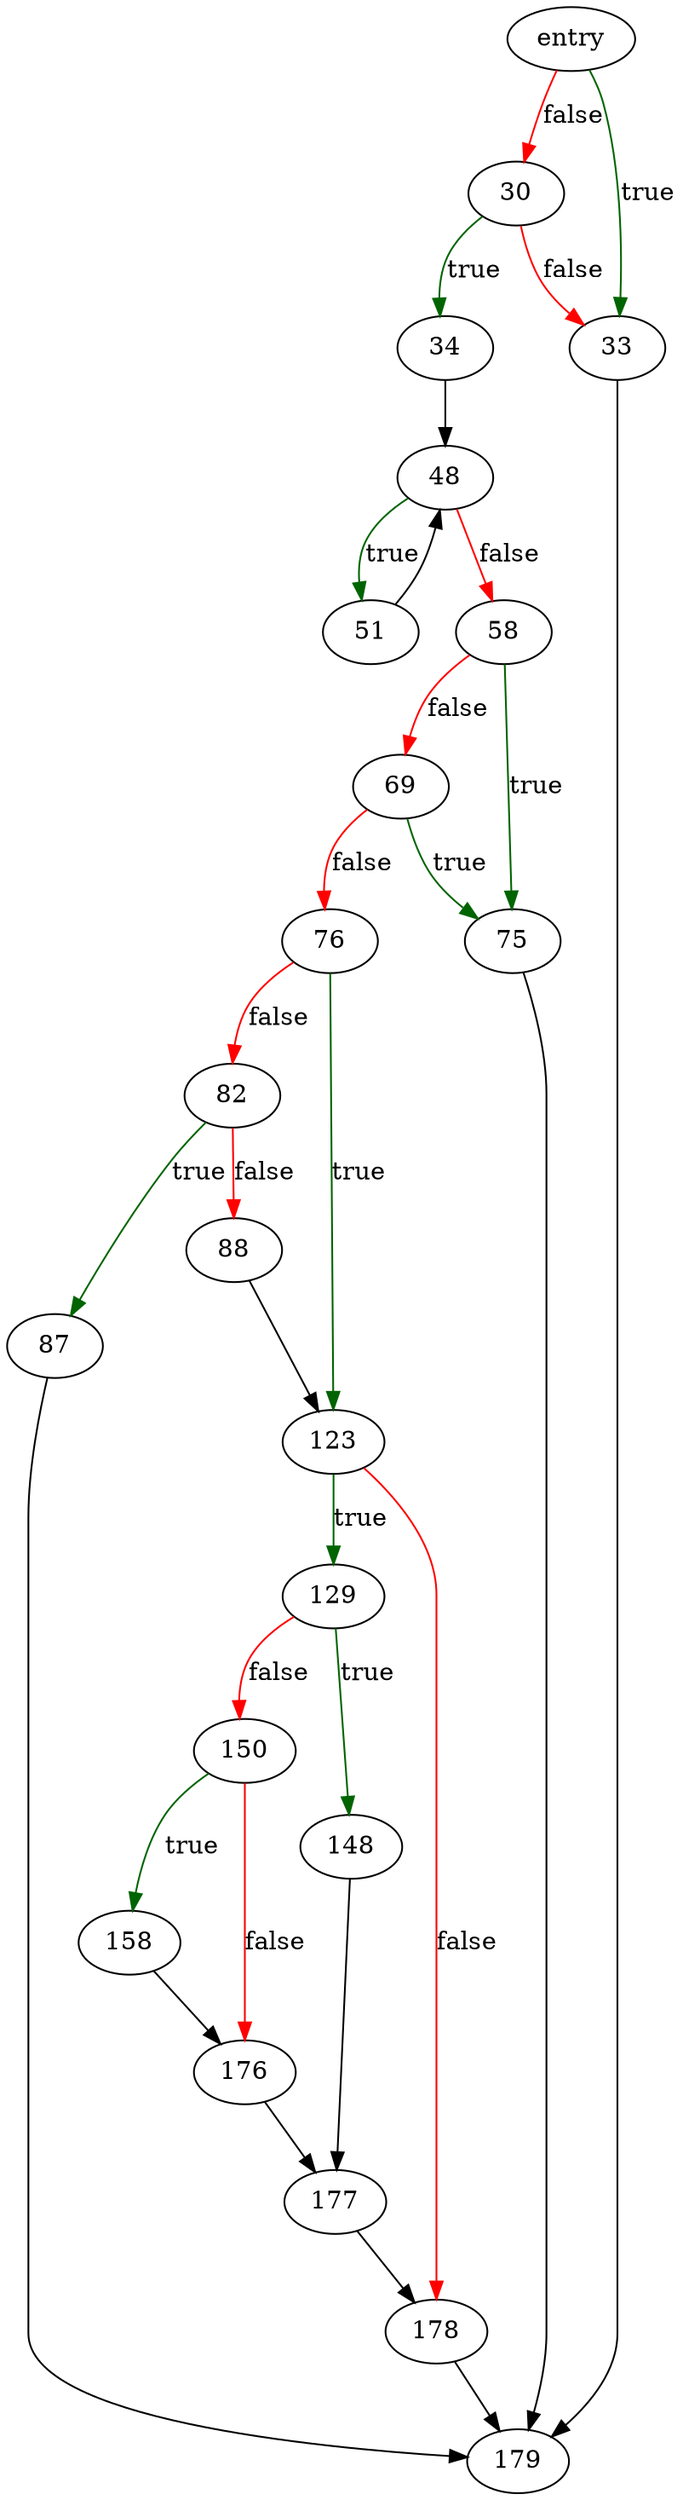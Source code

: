 digraph "sqlite3FinishTrigger" {
	// Node definitions.
	3 [label=entry];
	30;
	33;
	34;
	48;
	51;
	58;
	69;
	75;
	76;
	82;
	87;
	88;
	123;
	129;
	148;
	150;
	158;
	176;
	177;
	178;
	179;

	// Edge definitions.
	3 -> 30 [
		color=red
		label=false
	];
	3 -> 33 [
		color=darkgreen
		label=true
	];
	30 -> 33 [
		color=red
		label=false
	];
	30 -> 34 [
		color=darkgreen
		label=true
	];
	33 -> 179;
	34 -> 48;
	48 -> 51 [
		color=darkgreen
		label=true
	];
	48 -> 58 [
		color=red
		label=false
	];
	51 -> 48;
	58 -> 69 [
		color=red
		label=false
	];
	58 -> 75 [
		color=darkgreen
		label=true
	];
	69 -> 75 [
		color=darkgreen
		label=true
	];
	69 -> 76 [
		color=red
		label=false
	];
	75 -> 179;
	76 -> 82 [
		color=red
		label=false
	];
	76 -> 123 [
		color=darkgreen
		label=true
	];
	82 -> 87 [
		color=darkgreen
		label=true
	];
	82 -> 88 [
		color=red
		label=false
	];
	87 -> 179;
	88 -> 123;
	123 -> 129 [
		color=darkgreen
		label=true
	];
	123 -> 178 [
		color=red
		label=false
	];
	129 -> 148 [
		color=darkgreen
		label=true
	];
	129 -> 150 [
		color=red
		label=false
	];
	148 -> 177;
	150 -> 158 [
		color=darkgreen
		label=true
	];
	150 -> 176 [
		color=red
		label=false
	];
	158 -> 176;
	176 -> 177;
	177 -> 178;
	178 -> 179;
}